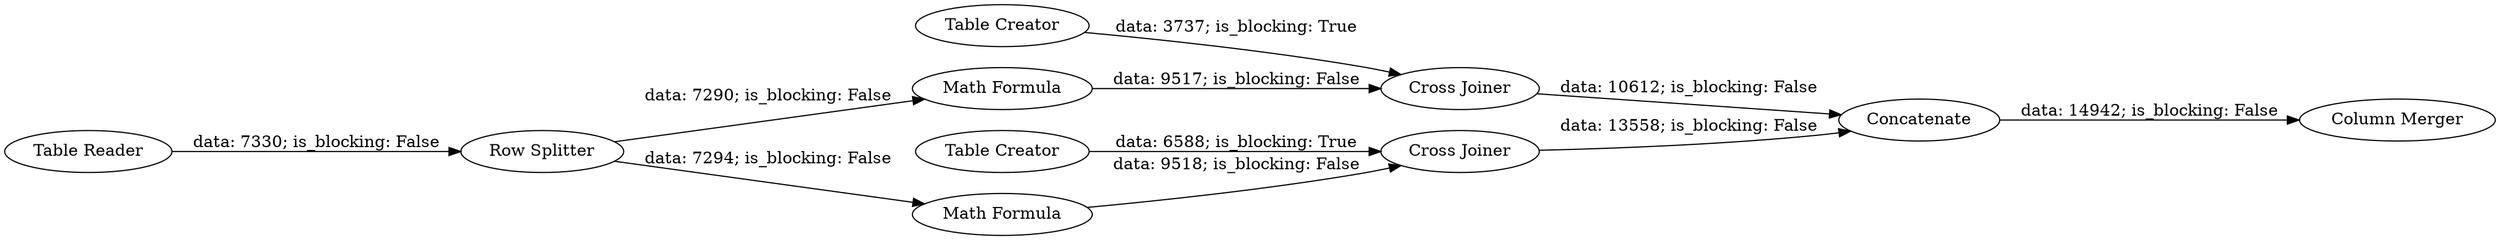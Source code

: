 digraph {
	"4976152980758899259_5" [label="Cross Joiner"]
	"4976152980758899259_8" [label="Cross Joiner"]
	"4976152980758899259_4" [label="Table Creator"]
	"4976152980758899259_3" [label="Math Formula"]
	"4976152980758899259_2" [label="Row Splitter"]
	"4976152980758899259_10" [label="Column Merger"]
	"4976152980758899259_9" [label=Concatenate]
	"4976152980758899259_7" [label="Table Creator"]
	"4976152980758899259_6" [label="Math Formula"]
	"4976152980758899259_1" [label="Table Reader"]
	"4976152980758899259_7" -> "4976152980758899259_8" [label="data: 3737; is_blocking: True"]
	"4976152980758899259_1" -> "4976152980758899259_2" [label="data: 7330; is_blocking: False"]
	"4976152980758899259_2" -> "4976152980758899259_3" [label="data: 7294; is_blocking: False"]
	"4976152980758899259_9" -> "4976152980758899259_10" [label="data: 14942; is_blocking: False"]
	"4976152980758899259_6" -> "4976152980758899259_8" [label="data: 9517; is_blocking: False"]
	"4976152980758899259_3" -> "4976152980758899259_5" [label="data: 9518; is_blocking: False"]
	"4976152980758899259_4" -> "4976152980758899259_5" [label="data: 6588; is_blocking: True"]
	"4976152980758899259_2" -> "4976152980758899259_6" [label="data: 7290; is_blocking: False"]
	"4976152980758899259_8" -> "4976152980758899259_9" [label="data: 10612; is_blocking: False"]
	"4976152980758899259_5" -> "4976152980758899259_9" [label="data: 13558; is_blocking: False"]
	rankdir=LR
}
